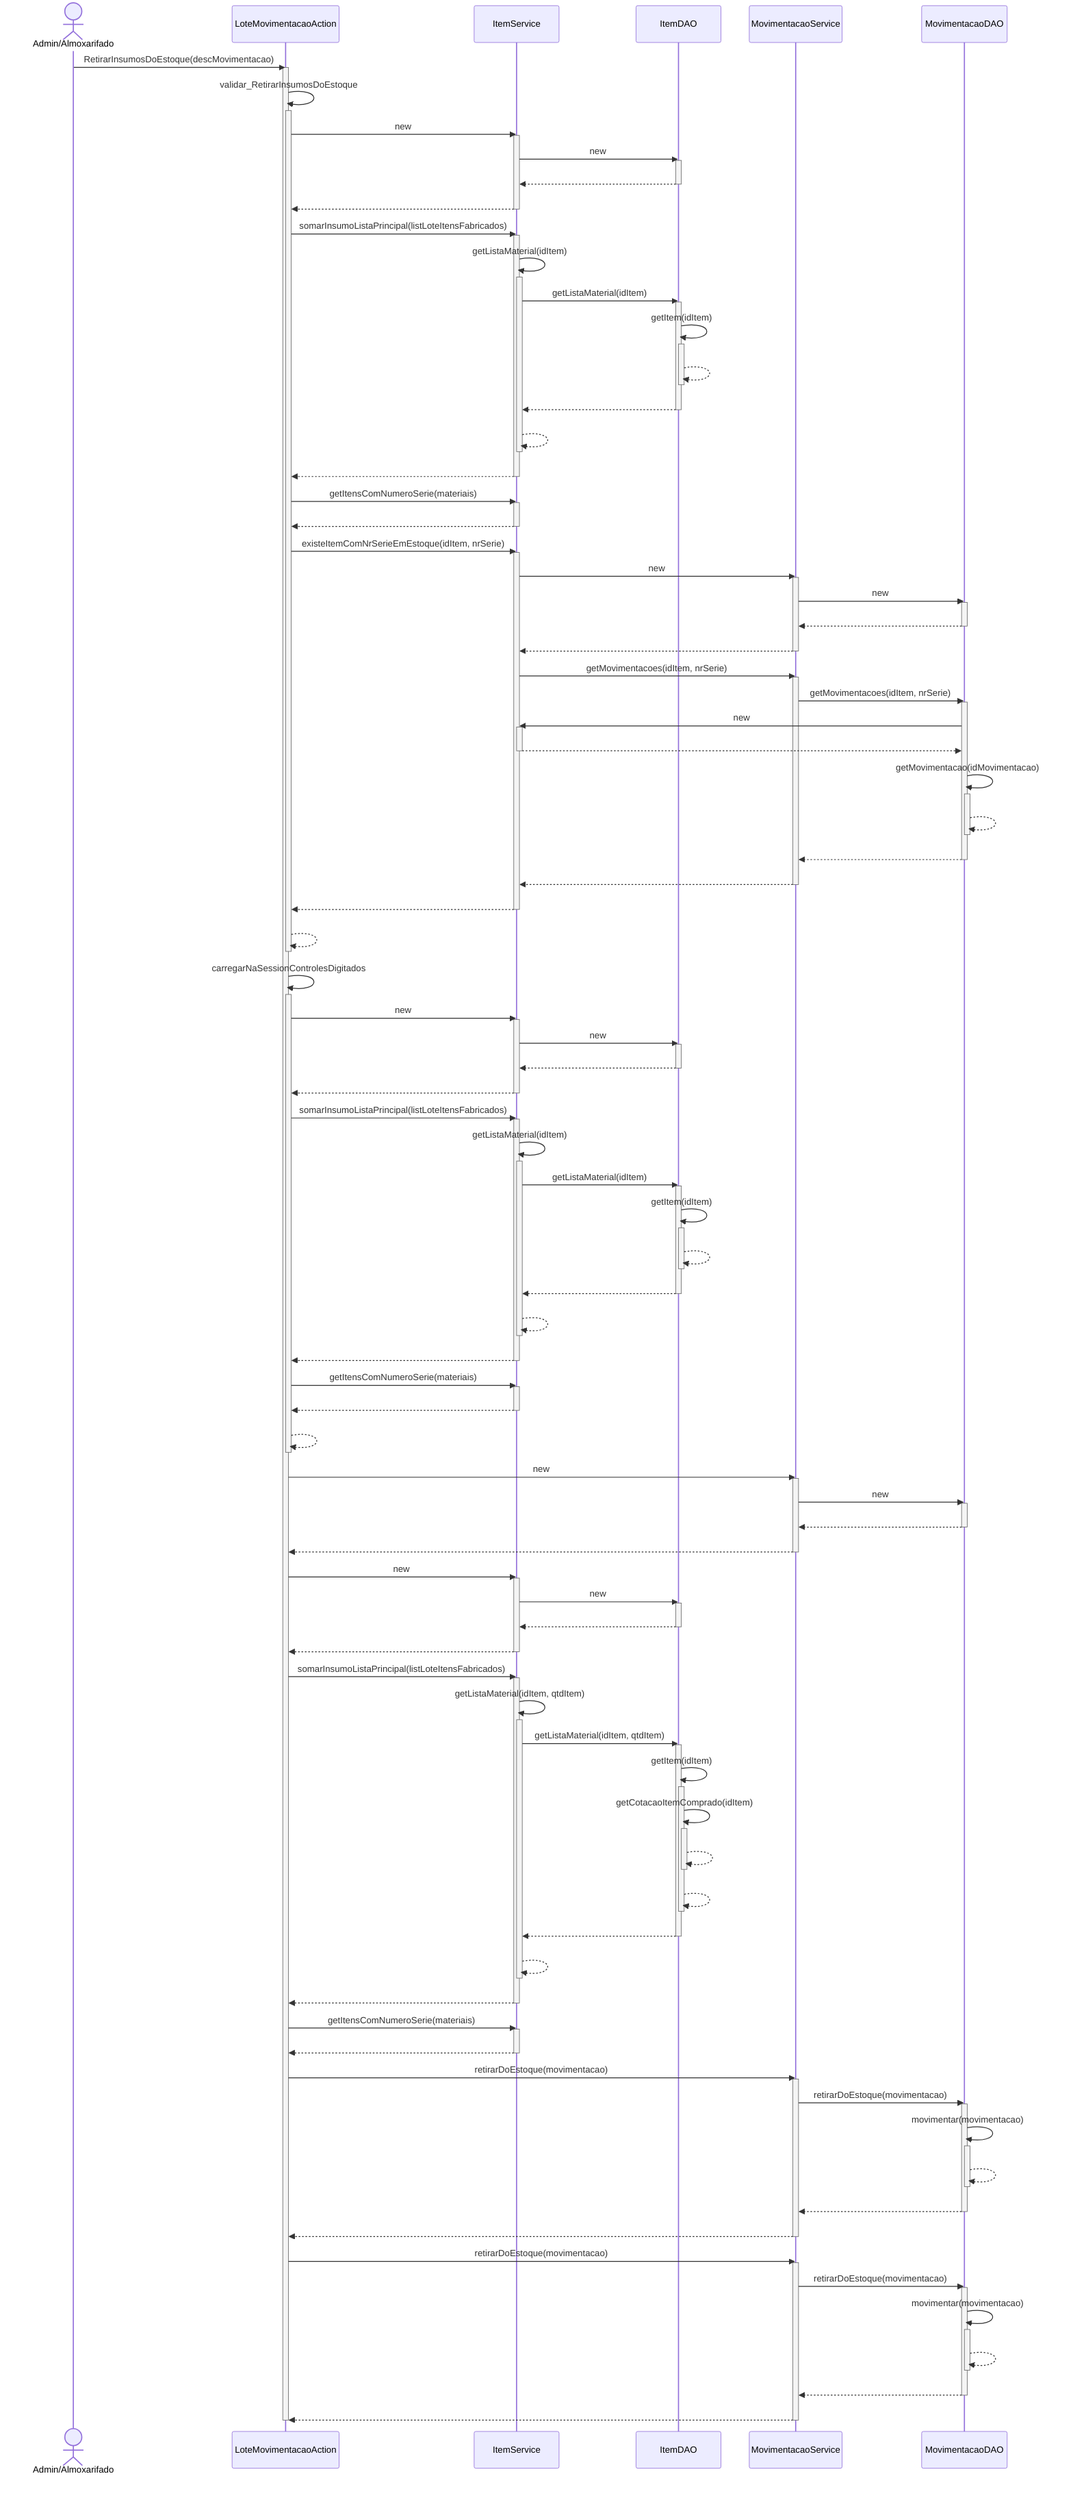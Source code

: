 sequenceDiagram
actor AA as Admin/Almoxarifado
AA ->> LoteMovimentacaoAction : RetirarInsumosDoEstoque(descMovimentacao)
activate LoteMovimentacaoAction
LoteMovimentacaoAction ->> LoteMovimentacaoAction : validar_RetirarInsumosDoEstoque
activate LoteMovimentacaoAction
LoteMovimentacaoAction ->> ItemService : new
activate ItemService
ItemService ->> ItemDAO : new
activate ItemDAO
ItemDAO -->> ItemService : #32; 
deactivate ItemDAO
ItemService -->> LoteMovimentacaoAction : #32; 
deactivate ItemService
LoteMovimentacaoAction ->> ItemService : somarInsumoListaPrincipal(listLoteItensFabricados)
activate ItemService
ItemService ->> ItemService : getListaMaterial(idItem)
activate ItemService
ItemService ->> ItemDAO : getListaMaterial(idItem)
activate ItemDAO
ItemDAO ->> ItemDAO : getItem(idItem)
activate ItemDAO
ItemDAO -->> ItemDAO : #32; 
deactivate ItemDAO
ItemDAO -->> ItemService : #32; 
deactivate ItemDAO
ItemService -->> ItemService : #32; 
deactivate ItemService
ItemService -->> LoteMovimentacaoAction : #32; 
deactivate ItemService
LoteMovimentacaoAction ->> ItemService : getItensComNumeroSerie(materiais)
activate ItemService
ItemService -->> LoteMovimentacaoAction : #32; 
deactivate ItemService
LoteMovimentacaoAction ->> ItemService : existeItemComNrSerieEmEstoque(idItem, nrSerie)
activate ItemService
ItemService ->> MovimentacaoService : new
activate MovimentacaoService
MovimentacaoService ->> MovimentacaoDAO : new
activate MovimentacaoDAO
MovimentacaoDAO -->> MovimentacaoService : #32; 
deactivate MovimentacaoDAO
MovimentacaoService -->> ItemService : #32; 
deactivate MovimentacaoService
ItemService ->> MovimentacaoService : getMovimentacoes(idItem, nrSerie)
activate MovimentacaoService
MovimentacaoService ->> MovimentacaoDAO : getMovimentacoes(idItem, nrSerie)
activate MovimentacaoDAO
MovimentacaoDAO ->> ItemService : new
activate ItemService
ItemService -->> MovimentacaoDAO : #32; 
deactivate ItemService
MovimentacaoDAO ->> MovimentacaoDAO : getMovimentacao(idMovimentacao)
activate MovimentacaoDAO
MovimentacaoDAO -->> MovimentacaoDAO : #32; 
deactivate MovimentacaoDAO
MovimentacaoDAO -->> MovimentacaoService : #32; 
deactivate MovimentacaoDAO
MovimentacaoService -->> ItemService : #32; 
deactivate MovimentacaoService
ItemService -->> LoteMovimentacaoAction : #32; 
deactivate ItemService
LoteMovimentacaoAction -->> LoteMovimentacaoAction : #32; 
deactivate LoteMovimentacaoAction
LoteMovimentacaoAction ->> LoteMovimentacaoAction : carregarNaSessionControlesDigitados
activate LoteMovimentacaoAction
LoteMovimentacaoAction ->> ItemService : new
activate ItemService
ItemService ->> ItemDAO : new
activate ItemDAO
ItemDAO -->> ItemService : #32; 
deactivate ItemDAO
ItemService -->> LoteMovimentacaoAction : #32; 
deactivate ItemService
LoteMovimentacaoAction ->> ItemService : somarInsumoListaPrincipal(listLoteItensFabricados)
activate ItemService
ItemService ->> ItemService : getListaMaterial(idItem)
activate ItemService
ItemService ->> ItemDAO : getListaMaterial(idItem)
activate ItemDAO
ItemDAO ->> ItemDAO : getItem(idItem)
activate ItemDAO
ItemDAO -->> ItemDAO : #32; 
deactivate ItemDAO
ItemDAO -->> ItemService : #32; 
deactivate ItemDAO
ItemService -->> ItemService : #32; 
deactivate ItemService
ItemService -->> LoteMovimentacaoAction : #32; 
deactivate ItemService
LoteMovimentacaoAction ->> ItemService : getItensComNumeroSerie(materiais)
activate ItemService
ItemService -->> LoteMovimentacaoAction : #32; 
deactivate ItemService
LoteMovimentacaoAction -->> LoteMovimentacaoAction : #32; 
deactivate LoteMovimentacaoAction
LoteMovimentacaoAction ->> MovimentacaoService : new
activate MovimentacaoService
MovimentacaoService ->> MovimentacaoDAO : new
activate MovimentacaoDAO
MovimentacaoDAO -->> MovimentacaoService : #32; 
deactivate MovimentacaoDAO
MovimentacaoService -->> LoteMovimentacaoAction : #32; 
deactivate MovimentacaoService
LoteMovimentacaoAction ->> ItemService : new
activate ItemService
ItemService ->> ItemDAO : new
activate ItemDAO
ItemDAO -->> ItemService : #32; 
deactivate ItemDAO
ItemService -->> LoteMovimentacaoAction : #32; 
deactivate ItemService
LoteMovimentacaoAction ->> ItemService : somarInsumoListaPrincipal(listLoteItensFabricados)
activate ItemService
ItemService ->> ItemService : getListaMaterial(idItem, qtdItem)
activate ItemService
ItemService ->> ItemDAO : getListaMaterial(idItem, qtdItem)
activate ItemDAO
ItemDAO ->> ItemDAO : getItem(idItem)
activate ItemDAO
ItemDAO ->> ItemDAO : getCotacaoItemComprado(idItem)
activate ItemDAO
ItemDAO -->> ItemDAO : #32; 
deactivate ItemDAO
ItemDAO -->> ItemDAO : #32; 
deactivate ItemDAO
ItemDAO -->> ItemService : #32; 
deactivate ItemDAO
ItemService -->> ItemService : #32; 
deactivate ItemService
ItemService -->> LoteMovimentacaoAction : #32; 
deactivate ItemService
LoteMovimentacaoAction ->> ItemService : getItensComNumeroSerie(materiais)
activate ItemService
ItemService -->> LoteMovimentacaoAction : #32; 
deactivate ItemService
LoteMovimentacaoAction ->> MovimentacaoService : retirarDoEstoque(movimentacao)
activate MovimentacaoService
MovimentacaoService ->> MovimentacaoDAO : retirarDoEstoque(movimentacao)
activate MovimentacaoDAO
MovimentacaoDAO ->> MovimentacaoDAO : movimentar(movimentacao)
activate MovimentacaoDAO
MovimentacaoDAO -->> MovimentacaoDAO : #32; 
deactivate MovimentacaoDAO
MovimentacaoDAO -->> MovimentacaoService : #32; 
deactivate MovimentacaoDAO
MovimentacaoService -->> LoteMovimentacaoAction : #32; 
deactivate MovimentacaoService
LoteMovimentacaoAction ->> MovimentacaoService : retirarDoEstoque(movimentacao)
activate MovimentacaoService
MovimentacaoService ->> MovimentacaoDAO : retirarDoEstoque(movimentacao)
activate MovimentacaoDAO
MovimentacaoDAO ->> MovimentacaoDAO : movimentar(movimentacao)
activate MovimentacaoDAO
MovimentacaoDAO -->> MovimentacaoDAO : #32; 
deactivate MovimentacaoDAO
MovimentacaoDAO -->> MovimentacaoService : #32; 
deactivate MovimentacaoDAO
MovimentacaoService -->> LoteMovimentacaoAction : #32; 
deactivate MovimentacaoService
deactivate LoteMovimentacaoAction